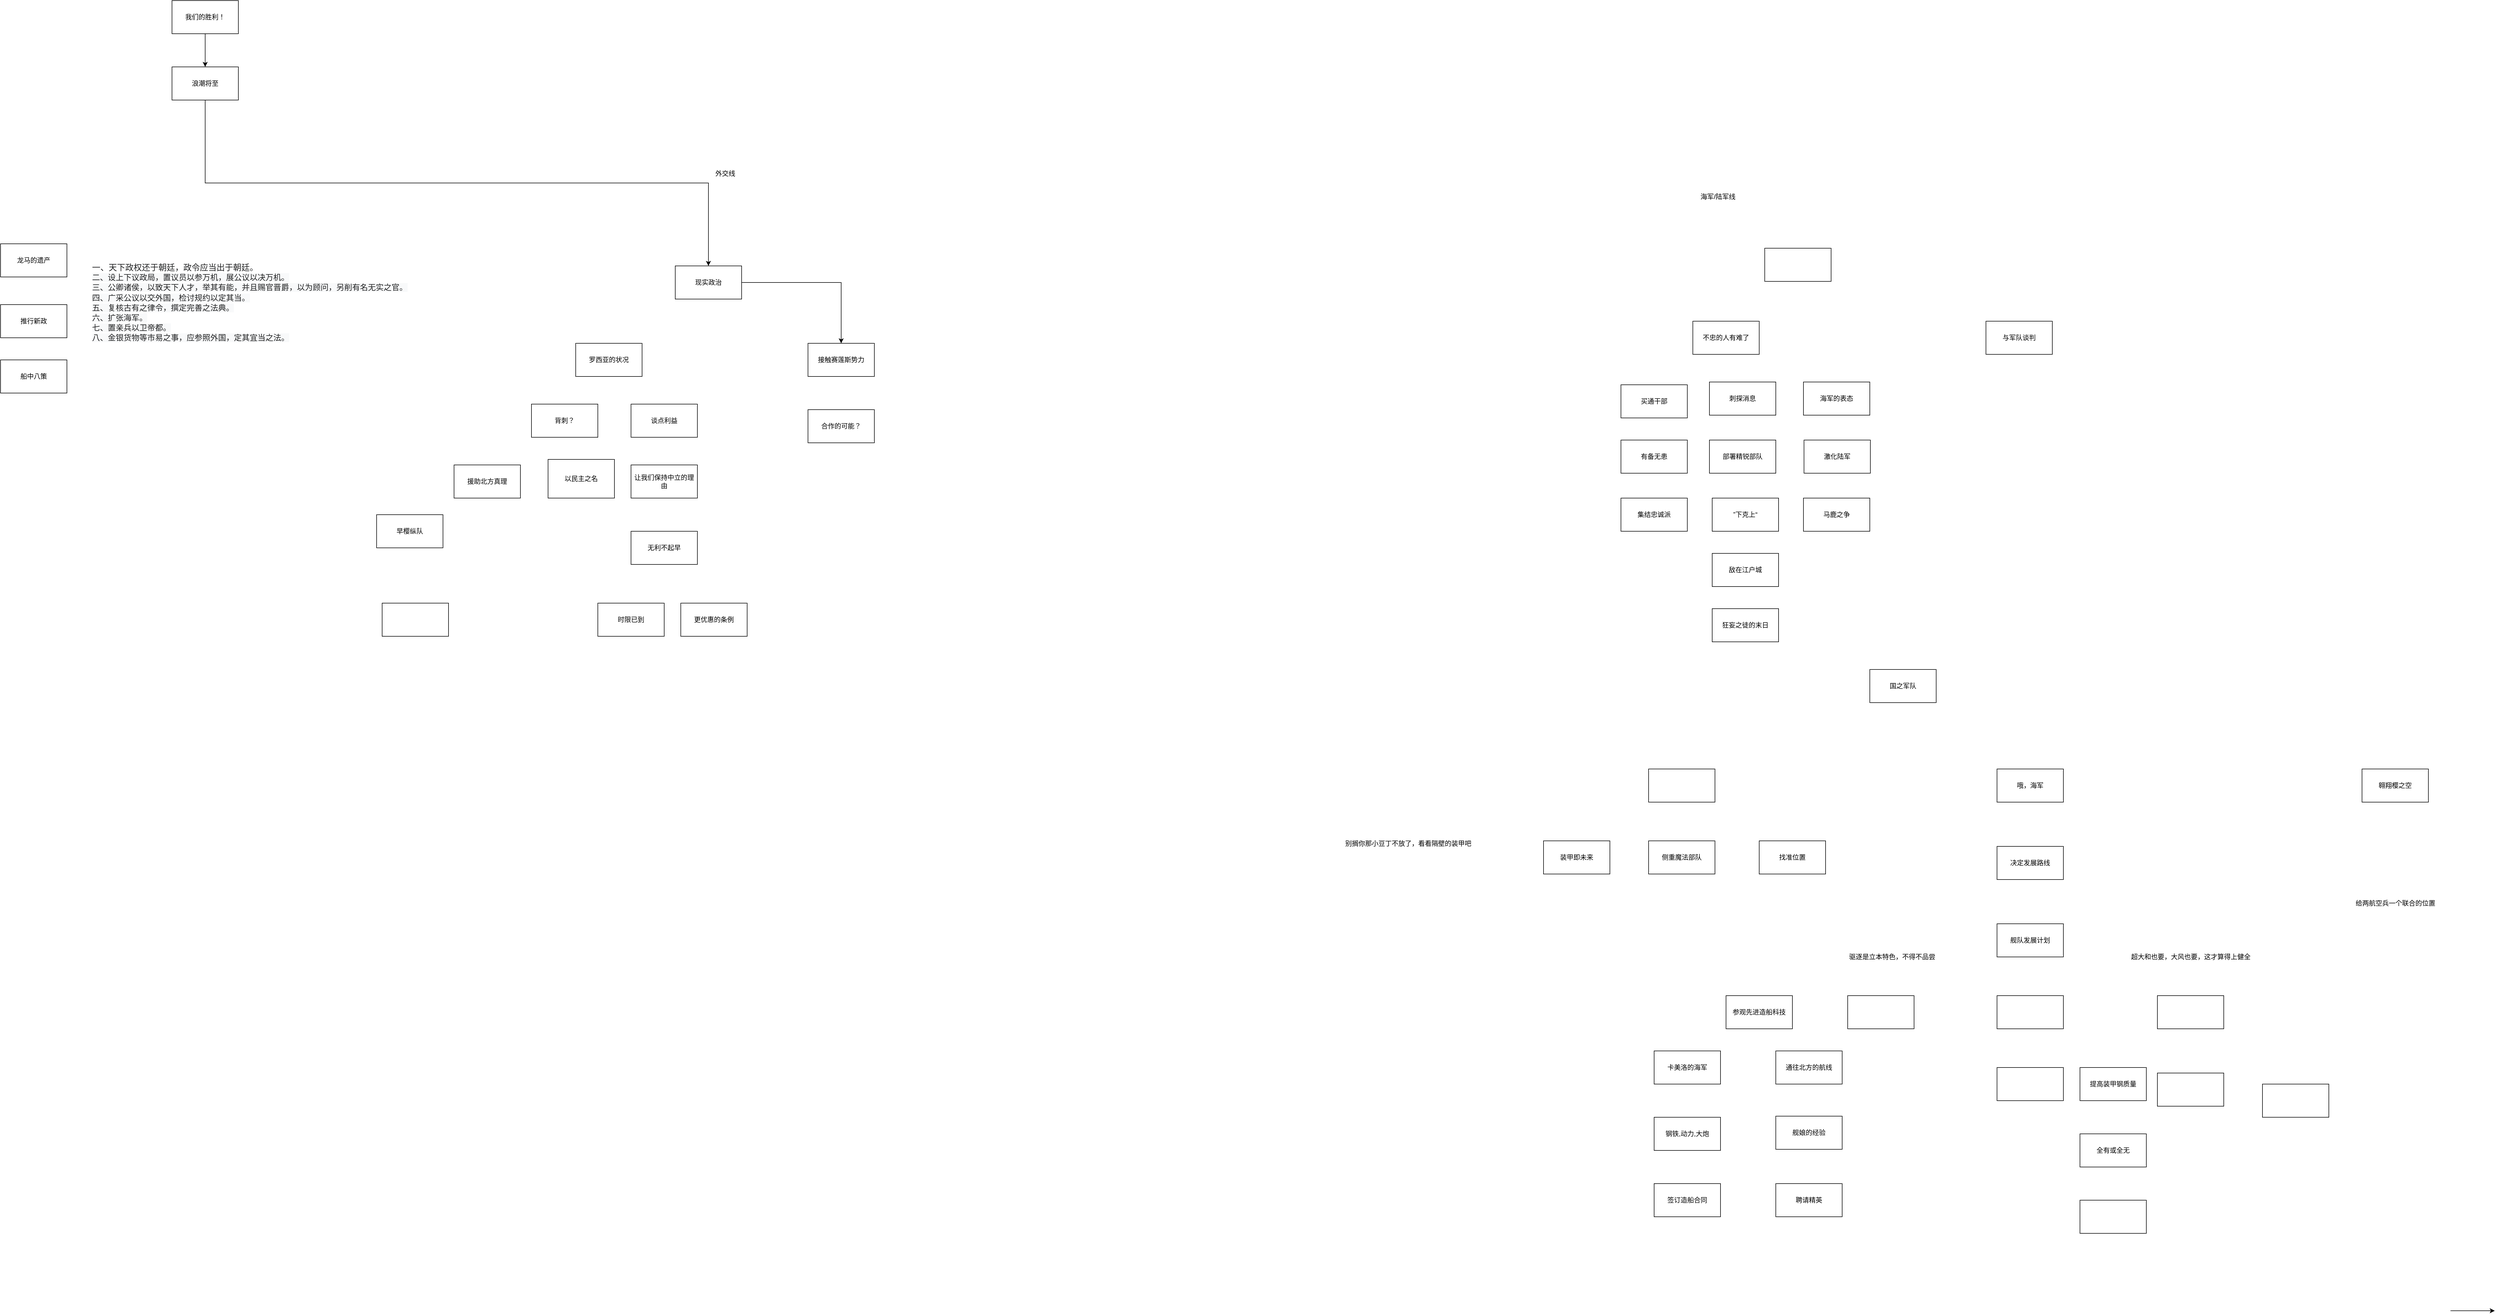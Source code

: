 <mxfile version="21.7.5" type="github">
  <diagram name="第 1 页" id="JlPKs8igPb9OWb3KKn4p">
    <mxGraphModel dx="2826" dy="1330" grid="1" gridSize="10" guides="1" tooltips="1" connect="1" arrows="1" fold="1" page="1" pageScale="1" pageWidth="1920" pageHeight="1200" math="0" shadow="0">
      <root>
        <mxCell id="0" />
        <mxCell id="1" parent="0" />
        <mxCell id="HKs2FlNLfid7ec28tHd5-4" style="edgeStyle=orthogonalEdgeStyle;rounded=0;orthogonalLoop=1;jettySize=auto;html=1;" parent="1" source="HKs2FlNLfid7ec28tHd5-1" target="HKs2FlNLfid7ec28tHd5-2" edge="1">
          <mxGeometry relative="1" as="geometry" />
        </mxCell>
        <mxCell id="HKs2FlNLfid7ec28tHd5-1" value="我们的胜利！" style="rounded=0;whiteSpace=wrap;html=1;" parent="1" vertex="1">
          <mxGeometry x="820" y="190" width="120" height="60" as="geometry" />
        </mxCell>
        <mxCell id="HKs2FlNLfid7ec28tHd5-5" style="edgeStyle=orthogonalEdgeStyle;rounded=0;orthogonalLoop=1;jettySize=auto;html=1;exitX=0.5;exitY=1;exitDx=0;exitDy=0;entryX=0.5;entryY=0;entryDx=0;entryDy=0;" parent="1" source="HKs2FlNLfid7ec28tHd5-2" target="HKs2FlNLfid7ec28tHd5-3" edge="1">
          <mxGeometry relative="1" as="geometry" />
        </mxCell>
        <mxCell id="HKs2FlNLfid7ec28tHd5-2" value="浪潮将至" style="rounded=0;whiteSpace=wrap;html=1;" parent="1" vertex="1">
          <mxGeometry x="820" y="310" width="120" height="60" as="geometry" />
        </mxCell>
        <mxCell id="HKs2FlNLfid7ec28tHd5-8" style="edgeStyle=orthogonalEdgeStyle;rounded=0;orthogonalLoop=1;jettySize=auto;html=1;" parent="1" source="HKs2FlNLfid7ec28tHd5-3" target="HKs2FlNLfid7ec28tHd5-7" edge="1">
          <mxGeometry relative="1" as="geometry" />
        </mxCell>
        <mxCell id="HKs2FlNLfid7ec28tHd5-3" value="现实政治" style="rounded=0;whiteSpace=wrap;html=1;" parent="1" vertex="1">
          <mxGeometry x="1730" y="670" width="120" height="60" as="geometry" />
        </mxCell>
        <mxCell id="HKs2FlNLfid7ec28tHd5-6" value="外交线" style="text;html=1;align=center;verticalAlign=middle;resizable=0;points=[];autosize=1;strokeColor=none;fillColor=none;" parent="1" vertex="1">
          <mxGeometry x="1790" y="488" width="60" height="30" as="geometry" />
        </mxCell>
        <mxCell id="HKs2FlNLfid7ec28tHd5-7" value="接触赛莲斯势力" style="rounded=0;whiteSpace=wrap;html=1;" parent="1" vertex="1">
          <mxGeometry x="1970" y="810" width="120" height="60" as="geometry" />
        </mxCell>
        <mxCell id="HKs2FlNLfid7ec28tHd5-9" value="合作的可能？" style="whiteSpace=wrap;html=1;" parent="1" vertex="1">
          <mxGeometry x="1970" y="930" width="120" height="60" as="geometry" />
        </mxCell>
        <mxCell id="HKs2FlNLfid7ec28tHd5-10" value="罗西亚的状况" style="whiteSpace=wrap;html=1;" parent="1" vertex="1">
          <mxGeometry x="1550" y="810" width="120" height="60" as="geometry" />
        </mxCell>
        <mxCell id="HKs2FlNLfid7ec28tHd5-11" value="背刺？" style="whiteSpace=wrap;html=1;" parent="1" vertex="1">
          <mxGeometry x="1470" y="920" width="120" height="60" as="geometry" />
        </mxCell>
        <mxCell id="HKs2FlNLfid7ec28tHd5-12" value="谈点利益" style="whiteSpace=wrap;html=1;" parent="1" vertex="1">
          <mxGeometry x="1650" y="920" width="120" height="60" as="geometry" />
        </mxCell>
        <mxCell id="HKs2FlNLfid7ec28tHd5-13" value="让我们保持中立的理由" style="whiteSpace=wrap;html=1;" parent="1" vertex="1">
          <mxGeometry x="1650" y="1030" width="120" height="60" as="geometry" />
        </mxCell>
        <mxCell id="HKs2FlNLfid7ec28tHd5-14" value="无利不起早" style="whiteSpace=wrap;html=1;" parent="1" vertex="1">
          <mxGeometry x="1650" y="1150" width="120" height="60" as="geometry" />
        </mxCell>
        <mxCell id="HKs2FlNLfid7ec28tHd5-15" value="援助北方真理" style="whiteSpace=wrap;html=1;" parent="1" vertex="1">
          <mxGeometry x="1330" y="1030" width="120" height="60" as="geometry" />
        </mxCell>
        <mxCell id="HKs2FlNLfid7ec28tHd5-16" value="早樱纵队" style="whiteSpace=wrap;html=1;" parent="1" vertex="1">
          <mxGeometry x="1190" y="1120" width="120" height="60" as="geometry" />
        </mxCell>
        <mxCell id="HKs2FlNLfid7ec28tHd5-17" value="" style="whiteSpace=wrap;html=1;" parent="1" vertex="1">
          <mxGeometry x="1200" y="1280" width="120" height="60" as="geometry" />
        </mxCell>
        <mxCell id="HKs2FlNLfid7ec28tHd5-19" value="时限已到" style="whiteSpace=wrap;html=1;" parent="1" vertex="1">
          <mxGeometry x="1590" y="1280" width="120" height="60" as="geometry" />
        </mxCell>
        <mxCell id="HKs2FlNLfid7ec28tHd5-20" value="更优惠的条例" style="whiteSpace=wrap;html=1;" parent="1" vertex="1">
          <mxGeometry x="1740" y="1280" width="120" height="60" as="geometry" />
        </mxCell>
        <mxCell id="HKs2FlNLfid7ec28tHd5-21" value="以民主之名" style="whiteSpace=wrap;html=1;" parent="1" vertex="1">
          <mxGeometry x="1500" y="1020" width="120" height="70" as="geometry" />
        </mxCell>
        <mxCell id="HKs2FlNLfid7ec28tHd5-22" value="龙马的遗产" style="whiteSpace=wrap;html=1;" parent="1" vertex="1">
          <mxGeometry x="510" y="630" width="120" height="60" as="geometry" />
        </mxCell>
        <mxCell id="HKs2FlNLfid7ec28tHd5-24" value="推行新政" style="whiteSpace=wrap;html=1;" parent="1" vertex="1">
          <mxGeometry x="510" y="740" width="120" height="60" as="geometry" />
        </mxCell>
        <mxCell id="HKs2FlNLfid7ec28tHd5-26" value="船中八策" style="whiteSpace=wrap;html=1;" parent="1" vertex="1">
          <mxGeometry x="510" y="840" width="120" height="60" as="geometry" />
        </mxCell>
        <mxCell id="HKs2FlNLfid7ec28tHd5-27" value="&lt;p style=&quot;margin: 0px 0px 0.5em; color: rgb(32, 33, 34); font-family: sans-serif; font-size: 15.008px; text-align: start; background-color: rgb(255, 255, 255);&quot;&gt;一、天下政权还于朝廷，政令应当出于朝廷。&lt;br style=&quot;font-size: 14.258px; background-color: rgb(248, 249, 250);&quot;&gt;&lt;span style=&quot;font-size: 14.258px; background-color: rgb(248, 249, 250);&quot;&gt;二、设上下议政局，置议员以参万机，展公议以决万机。&lt;/span&gt;&lt;br style=&quot;font-size: 14.258px; background-color: rgb(248, 249, 250);&quot;&gt;&lt;span style=&quot;font-size: 14.258px; background-color: rgb(248, 249, 250);&quot;&gt;三、公卿诸侯，以致天下人才，举其有能，并且赐官晋爵，以为顾问，另削有名无实之官。&lt;/span&gt;&lt;br style=&quot;font-size: 14.258px; background-color: rgb(248, 249, 250);&quot;&gt;&lt;span style=&quot;font-size: 14.258px; background-color: rgb(248, 249, 250);&quot;&gt;四、广采公议以交外国，检讨规约以定其当。&lt;/span&gt;&lt;br style=&quot;font-size: 14.258px; background-color: rgb(248, 249, 250);&quot;&gt;&lt;span style=&quot;font-size: 14.258px; background-color: rgb(248, 249, 250);&quot;&gt;五、复核古有之律令，撰定完善之法典。&lt;/span&gt;&lt;br style=&quot;font-size: 14.258px; background-color: rgb(248, 249, 250);&quot;&gt;&lt;span style=&quot;font-size: 14.258px; background-color: rgb(248, 249, 250);&quot;&gt;六、扩张海军。&lt;/span&gt;&lt;br style=&quot;font-size: 14.258px; background-color: rgb(248, 249, 250);&quot;&gt;&lt;span style=&quot;font-size: 14.258px; background-color: rgb(248, 249, 250);&quot;&gt;七、置亲兵以卫帝都。&lt;/span&gt;&lt;br style=&quot;font-size: 14.258px; background-color: rgb(248, 249, 250);&quot;&gt;&lt;span style=&quot;font-size: 14.258px; background-color: rgb(248, 249, 250);&quot;&gt;八、金银货物等市易之事，应参照外国，定其宜当之法。&lt;/span&gt;&lt;br&gt;&lt;/p&gt;" style="text;html=1;align=center;verticalAlign=middle;resizable=0;points=[];autosize=1;strokeColor=none;fillColor=none;" parent="1" vertex="1">
          <mxGeometry x="665" y="655" width="590" height="170" as="geometry" />
        </mxCell>
        <mxCell id="lXyVNuYwYLjohMRoK8uW-1" value="" style="whiteSpace=wrap;html=1;" parent="1" vertex="1">
          <mxGeometry x="3700" y="638" width="120" height="60" as="geometry" />
        </mxCell>
        <mxCell id="lXyVNuYwYLjohMRoK8uW-2" value="海军/陆军线" style="text;html=1;align=center;verticalAlign=middle;resizable=0;points=[];autosize=1;strokeColor=none;fillColor=none;" parent="1" vertex="1">
          <mxGeometry x="3570" y="530" width="90" height="30" as="geometry" />
        </mxCell>
        <mxCell id="lXyVNuYwYLjohMRoK8uW-4" value="与军队谈判" style="whiteSpace=wrap;html=1;" parent="1" vertex="1">
          <mxGeometry x="4100" y="770" width="120" height="60" as="geometry" />
        </mxCell>
        <mxCell id="lXyVNuYwYLjohMRoK8uW-5" value="不忠的人有难了" style="whiteSpace=wrap;html=1;" parent="1" vertex="1">
          <mxGeometry x="3570" y="770" width="120" height="60" as="geometry" />
        </mxCell>
        <mxCell id="lXyVNuYwYLjohMRoK8uW-8" value="刺探消息" style="whiteSpace=wrap;html=1;" parent="1" vertex="1">
          <mxGeometry x="3600" y="880" width="120" height="60" as="geometry" />
        </mxCell>
        <mxCell id="lXyVNuYwYLjohMRoK8uW-9" value="集结忠诚派" style="whiteSpace=wrap;html=1;" parent="1" vertex="1">
          <mxGeometry x="3440" y="1090" width="120" height="60" as="geometry" />
        </mxCell>
        <mxCell id="lXyVNuYwYLjohMRoK8uW-10" value="部署精锐部队" style="whiteSpace=wrap;html=1;" parent="1" vertex="1">
          <mxGeometry x="3600" y="985" width="120" height="60" as="geometry" />
        </mxCell>
        <mxCell id="lXyVNuYwYLjohMRoK8uW-11" value="有备无患" style="whiteSpace=wrap;html=1;" parent="1" vertex="1">
          <mxGeometry x="3440" y="985" width="120" height="60" as="geometry" />
        </mxCell>
        <mxCell id="lXyVNuYwYLjohMRoK8uW-12" value="”下克上“" style="whiteSpace=wrap;html=1;" parent="1" vertex="1">
          <mxGeometry x="3605" y="1090" width="120" height="60" as="geometry" />
        </mxCell>
        <mxCell id="lXyVNuYwYLjohMRoK8uW-13" value="买通干部" style="whiteSpace=wrap;html=1;" parent="1" vertex="1">
          <mxGeometry x="3440" y="885" width="120" height="60" as="geometry" />
        </mxCell>
        <mxCell id="lXyVNuYwYLjohMRoK8uW-15" value="狂妄之徒的末日" style="whiteSpace=wrap;html=1;" parent="1" vertex="1">
          <mxGeometry x="3605" y="1290" width="120" height="60" as="geometry" />
        </mxCell>
        <mxCell id="lXyVNuYwYLjohMRoK8uW-16" value="海军的表态" style="whiteSpace=wrap;html=1;" parent="1" vertex="1">
          <mxGeometry x="3770" y="880" width="120" height="60" as="geometry" />
        </mxCell>
        <mxCell id="lXyVNuYwYLjohMRoK8uW-17" value="激化陆军" style="whiteSpace=wrap;html=1;" parent="1" vertex="1">
          <mxGeometry x="3771" y="985" width="120" height="60" as="geometry" />
        </mxCell>
        <mxCell id="lXyVNuYwYLjohMRoK8uW-18" value="马鹿之争" style="whiteSpace=wrap;html=1;" parent="1" vertex="1">
          <mxGeometry x="3770" y="1090" width="120" height="60" as="geometry" />
        </mxCell>
        <mxCell id="lXyVNuYwYLjohMRoK8uW-19" value="敌在江户城" style="whiteSpace=wrap;html=1;" parent="1" vertex="1">
          <mxGeometry x="3605" y="1190" width="120" height="60" as="geometry" />
        </mxCell>
        <mxCell id="lXyVNuYwYLjohMRoK8uW-20" value="国之军队" style="whiteSpace=wrap;html=1;" parent="1" vertex="1">
          <mxGeometry x="3890" y="1400" width="120" height="60" as="geometry" />
        </mxCell>
        <mxCell id="lXyVNuYwYLjohMRoK8uW-21" value="" style="whiteSpace=wrap;html=1;" parent="1" vertex="1">
          <mxGeometry x="3490" y="1580" width="120" height="60" as="geometry" />
        </mxCell>
        <mxCell id="lXyVNuYwYLjohMRoK8uW-22" value="翱翔樱之空" style="whiteSpace=wrap;html=1;" parent="1" vertex="1">
          <mxGeometry x="4780" y="1580" width="120" height="60" as="geometry" />
        </mxCell>
        <mxCell id="lXyVNuYwYLjohMRoK8uW-23" value="哦，海军" style="whiteSpace=wrap;html=1;" parent="1" vertex="1">
          <mxGeometry x="4120" y="1580" width="120" height="60" as="geometry" />
        </mxCell>
        <mxCell id="lXyVNuYwYLjohMRoK8uW-24" value="装甲即未来" style="whiteSpace=wrap;html=1;" parent="1" vertex="1">
          <mxGeometry x="3300" y="1710" width="120" height="60" as="geometry" />
        </mxCell>
        <mxCell id="lXyVNuYwYLjohMRoK8uW-25" value="侧重魔法部队" style="whiteSpace=wrap;html=1;" parent="1" vertex="1">
          <mxGeometry x="3490" y="1710" width="120" height="60" as="geometry" />
        </mxCell>
        <mxCell id="lXyVNuYwYLjohMRoK8uW-26" value="找准位置" style="whiteSpace=wrap;html=1;" parent="1" vertex="1">
          <mxGeometry x="3690" y="1710" width="120" height="60" as="geometry" />
        </mxCell>
        <mxCell id="lXyVNuYwYLjohMRoK8uW-27" value="决定发展路线" style="whiteSpace=wrap;html=1;" parent="1" vertex="1">
          <mxGeometry x="4120" y="1720" width="120" height="60" as="geometry" />
        </mxCell>
        <mxCell id="lXyVNuYwYLjohMRoK8uW-28" value="舰队发展计划" style="whiteSpace=wrap;html=1;" parent="1" vertex="1">
          <mxGeometry x="4120" y="1860" width="120" height="60" as="geometry" />
        </mxCell>
        <mxCell id="lXyVNuYwYLjohMRoK8uW-29" value="" style="whiteSpace=wrap;html=1;" parent="1" vertex="1">
          <mxGeometry x="3850" y="1990" width="120" height="60" as="geometry" />
        </mxCell>
        <mxCell id="lXyVNuYwYLjohMRoK8uW-30" value="" style="whiteSpace=wrap;html=1;" parent="1" vertex="1">
          <mxGeometry x="4120" y="1990" width="120" height="60" as="geometry" />
        </mxCell>
        <mxCell id="lXyVNuYwYLjohMRoK8uW-31" value="" style="whiteSpace=wrap;html=1;" parent="1" vertex="1">
          <mxGeometry x="4410" y="1990" width="120" height="60" as="geometry" />
        </mxCell>
        <mxCell id="lXyVNuYwYLjohMRoK8uW-32" value="驱逐是立本特色，不得不品尝" style="text;html=1;align=center;verticalAlign=middle;resizable=0;points=[];autosize=1;strokeColor=none;fillColor=none;" parent="1" vertex="1">
          <mxGeometry x="3840" y="1905" width="180" height="30" as="geometry" />
        </mxCell>
        <mxCell id="lXyVNuYwYLjohMRoK8uW-34" value="超大和也要，大风也要，这才算得上健全" style="text;html=1;align=center;verticalAlign=middle;resizable=0;points=[];autosize=1;strokeColor=none;fillColor=none;" parent="1" vertex="1">
          <mxGeometry x="4350" y="1905" width="240" height="30" as="geometry" />
        </mxCell>
        <mxCell id="lXyVNuYwYLjohMRoK8uW-35" value="别搁你那小豆丁不放了，看看隔壁的装甲吧" style="text;html=1;align=center;verticalAlign=middle;resizable=0;points=[];autosize=1;strokeColor=none;fillColor=none;" parent="1" vertex="1">
          <mxGeometry x="2930" y="1700" width="250" height="30" as="geometry" />
        </mxCell>
        <mxCell id="lXyVNuYwYLjohMRoK8uW-38" value="" style="whiteSpace=wrap;html=1;" parent="1" vertex="1">
          <mxGeometry x="4600" y="2150" width="120" height="60" as="geometry" />
        </mxCell>
        <mxCell id="lXyVNuYwYLjohMRoK8uW-39" value="" style="whiteSpace=wrap;html=1;" parent="1" vertex="1">
          <mxGeometry x="4120" y="2120" width="120" height="60" as="geometry" />
        </mxCell>
        <mxCell id="lXyVNuYwYLjohMRoK8uW-40" value="" style="whiteSpace=wrap;html=1;" parent="1" vertex="1">
          <mxGeometry x="4410" y="2130" width="120" height="60" as="geometry" />
        </mxCell>
        <mxCell id="lXyVNuYwYLjohMRoK8uW-41" value="提高装甲钢质量" style="whiteSpace=wrap;html=1;" parent="1" vertex="1">
          <mxGeometry x="4270" y="2120" width="120" height="60" as="geometry" />
        </mxCell>
        <mxCell id="lXyVNuYwYLjohMRoK8uW-42" value="全有或全无" style="whiteSpace=wrap;html=1;" parent="1" vertex="1">
          <mxGeometry x="4270" y="2240" width="120" height="60" as="geometry" />
        </mxCell>
        <mxCell id="lXyVNuYwYLjohMRoK8uW-43" value="" style="whiteSpace=wrap;html=1;" parent="1" vertex="1">
          <mxGeometry x="4270" y="2360" width="120" height="60" as="geometry" />
        </mxCell>
        <mxCell id="lXyVNuYwYLjohMRoK8uW-44" value="给两航空兵一个联合的位置" style="text;html=1;align=center;verticalAlign=middle;resizable=0;points=[];autosize=1;strokeColor=none;fillColor=none;" parent="1" vertex="1">
          <mxGeometry x="4755" y="1808" width="170" height="30" as="geometry" />
        </mxCell>
        <mxCell id="2jacqaXLJVJb4KGqrom1-1" value="参观先进造船科技" style="whiteSpace=wrap;html=1;" vertex="1" parent="1">
          <mxGeometry x="3630" y="1990" width="120" height="60" as="geometry" />
        </mxCell>
        <mxCell id="2jacqaXLJVJb4KGqrom1-2" value="卡美洛的海军" style="whiteSpace=wrap;html=1;" vertex="1" parent="1">
          <mxGeometry x="3500" y="2090" width="120" height="60" as="geometry" />
        </mxCell>
        <mxCell id="2jacqaXLJVJb4KGqrom1-3" value="通往北方的航线" style="whiteSpace=wrap;html=1;" vertex="1" parent="1">
          <mxGeometry x="3720" y="2090" width="120" height="60" as="geometry" />
        </mxCell>
        <mxCell id="2jacqaXLJVJb4KGqrom1-4" value="" style="text;html=1;align=center;verticalAlign=middle;resizable=0;points=[];autosize=1;strokeColor=none;fillColor=none;" vertex="1" parent="1">
          <mxGeometry x="3755" y="2208" width="50" height="30" as="geometry" />
        </mxCell>
        <mxCell id="2jacqaXLJVJb4KGqrom1-5" value="舰娘的经验" style="whiteSpace=wrap;html=1;" vertex="1" parent="1">
          <mxGeometry x="3720" y="2208" width="120" height="60" as="geometry" />
        </mxCell>
        <mxCell id="2jacqaXLJVJb4KGqrom1-6" value="聘请精英" style="whiteSpace=wrap;html=1;" vertex="1" parent="1">
          <mxGeometry x="3720" y="2330" width="120" height="60" as="geometry" />
        </mxCell>
        <mxCell id="2jacqaXLJVJb4KGqrom1-7" value="钢铁,动力,大炮" style="whiteSpace=wrap;html=1;" vertex="1" parent="1">
          <mxGeometry x="3500" y="2210" width="120" height="60" as="geometry" />
        </mxCell>
        <mxCell id="2jacqaXLJVJb4KGqrom1-8" value="签订造船合同" style="whiteSpace=wrap;html=1;" vertex="1" parent="1">
          <mxGeometry x="3500" y="2330" width="120" height="60" as="geometry" />
        </mxCell>
        <mxCell id="2jacqaXLJVJb4KGqrom1-9" value="" style="edgeStyle=none;orthogonalLoop=1;jettySize=auto;html=1;rounded=0;" edge="1" parent="1">
          <mxGeometry width="80" relative="1" as="geometry">
            <mxPoint x="4940" y="2560" as="sourcePoint" />
            <mxPoint x="5020" y="2560" as="targetPoint" />
            <Array as="points" />
          </mxGeometry>
        </mxCell>
      </root>
    </mxGraphModel>
  </diagram>
</mxfile>
